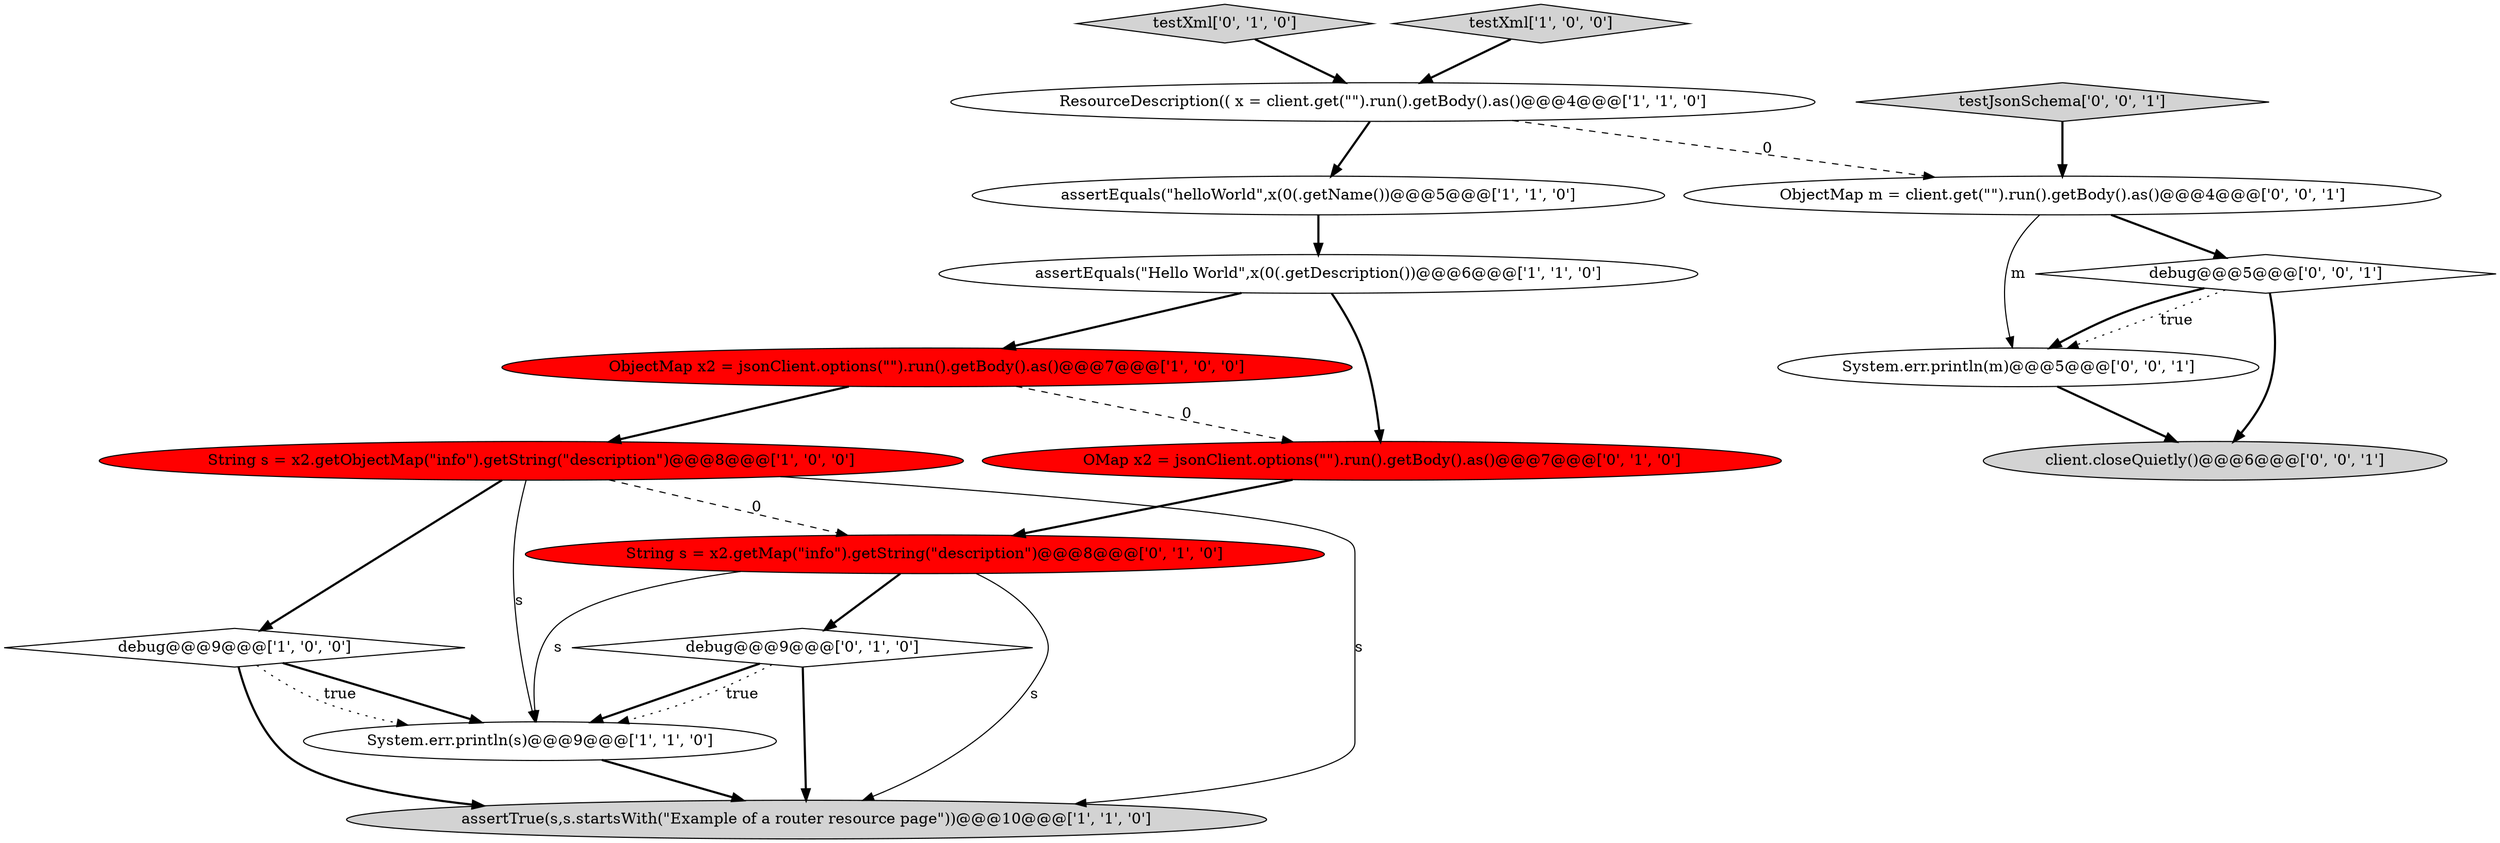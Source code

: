 digraph {
1 [style = filled, label = "assertTrue(s,s.startsWith(\"Example of a router resource page\"))@@@10@@@['1', '1', '0']", fillcolor = lightgray, shape = ellipse image = "AAA0AAABBB1BBB"];
13 [style = filled, label = "System.err.println(m)@@@5@@@['0', '0', '1']", fillcolor = white, shape = ellipse image = "AAA0AAABBB3BBB"];
15 [style = filled, label = "ObjectMap m = client.get(\"\").run().getBody().as()@@@4@@@['0', '0', '1']", fillcolor = white, shape = ellipse image = "AAA0AAABBB3BBB"];
7 [style = filled, label = "System.err.println(s)@@@9@@@['1', '1', '0']", fillcolor = white, shape = ellipse image = "AAA0AAABBB1BBB"];
17 [style = filled, label = "debug@@@5@@@['0', '0', '1']", fillcolor = white, shape = diamond image = "AAA0AAABBB3BBB"];
9 [style = filled, label = "debug@@@9@@@['0', '1', '0']", fillcolor = white, shape = diamond image = "AAA0AAABBB2BBB"];
4 [style = filled, label = "ObjectMap x2 = jsonClient.options(\"\").run().getBody().as()@@@7@@@['1', '0', '0']", fillcolor = red, shape = ellipse image = "AAA1AAABBB1BBB"];
3 [style = filled, label = "assertEquals(\"helloWorld\",x(0(.getName())@@@5@@@['1', '1', '0']", fillcolor = white, shape = ellipse image = "AAA0AAABBB1BBB"];
11 [style = filled, label = "testXml['0', '1', '0']", fillcolor = lightgray, shape = diamond image = "AAA0AAABBB2BBB"];
14 [style = filled, label = "client.closeQuietly()@@@6@@@['0', '0', '1']", fillcolor = lightgray, shape = ellipse image = "AAA0AAABBB3BBB"];
2 [style = filled, label = "assertEquals(\"Hello World\",x(0(.getDescription())@@@6@@@['1', '1', '0']", fillcolor = white, shape = ellipse image = "AAA0AAABBB1BBB"];
0 [style = filled, label = "debug@@@9@@@['1', '0', '0']", fillcolor = white, shape = diamond image = "AAA0AAABBB1BBB"];
8 [style = filled, label = "String s = x2.getObjectMap(\"info\").getString(\"description\")@@@8@@@['1', '0', '0']", fillcolor = red, shape = ellipse image = "AAA1AAABBB1BBB"];
6 [style = filled, label = "testXml['1', '0', '0']", fillcolor = lightgray, shape = diamond image = "AAA0AAABBB1BBB"];
16 [style = filled, label = "testJsonSchema['0', '0', '1']", fillcolor = lightgray, shape = diamond image = "AAA0AAABBB3BBB"];
10 [style = filled, label = "OMap x2 = jsonClient.options(\"\").run().getBody().as()@@@7@@@['0', '1', '0']", fillcolor = red, shape = ellipse image = "AAA1AAABBB2BBB"];
5 [style = filled, label = "ResourceDescription(( x = client.get(\"\").run().getBody().as()@@@4@@@['1', '1', '0']", fillcolor = white, shape = ellipse image = "AAA0AAABBB1BBB"];
12 [style = filled, label = "String s = x2.getMap(\"info\").getString(\"description\")@@@8@@@['0', '1', '0']", fillcolor = red, shape = ellipse image = "AAA1AAABBB2BBB"];
12->1 [style = solid, label="s"];
5->3 [style = bold, label=""];
16->15 [style = bold, label=""];
7->1 [style = bold, label=""];
15->13 [style = solid, label="m"];
8->12 [style = dashed, label="0"];
8->1 [style = solid, label="s"];
9->7 [style = bold, label=""];
2->10 [style = bold, label=""];
12->9 [style = bold, label=""];
2->4 [style = bold, label=""];
12->7 [style = solid, label="s"];
0->7 [style = bold, label=""];
8->0 [style = bold, label=""];
6->5 [style = bold, label=""];
11->5 [style = bold, label=""];
15->17 [style = bold, label=""];
3->2 [style = bold, label=""];
17->14 [style = bold, label=""];
10->12 [style = bold, label=""];
0->1 [style = bold, label=""];
8->7 [style = solid, label="s"];
4->8 [style = bold, label=""];
17->13 [style = bold, label=""];
9->7 [style = dotted, label="true"];
9->1 [style = bold, label=""];
4->10 [style = dashed, label="0"];
17->13 [style = dotted, label="true"];
5->15 [style = dashed, label="0"];
13->14 [style = bold, label=""];
0->7 [style = dotted, label="true"];
}
